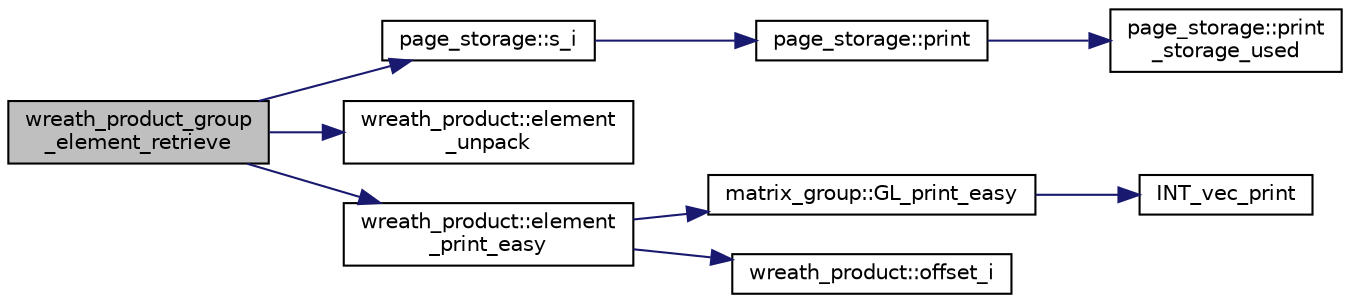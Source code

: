 digraph "wreath_product_group_element_retrieve"
{
  edge [fontname="Helvetica",fontsize="10",labelfontname="Helvetica",labelfontsize="10"];
  node [fontname="Helvetica",fontsize="10",shape=record];
  rankdir="LR";
  Node9489 [label="wreath_product_group\l_element_retrieve",height=0.2,width=0.4,color="black", fillcolor="grey75", style="filled", fontcolor="black"];
  Node9489 -> Node9490 [color="midnightblue",fontsize="10",style="solid",fontname="Helvetica"];
  Node9490 [label="page_storage::s_i",height=0.2,width=0.4,color="black", fillcolor="white", style="filled",URL="$dc/d72/classpage__storage.html#aab89cc6a99b0a56d04255ae00e9a0849"];
  Node9490 -> Node9491 [color="midnightblue",fontsize="10",style="solid",fontname="Helvetica"];
  Node9491 [label="page_storage::print",height=0.2,width=0.4,color="black", fillcolor="white", style="filled",URL="$dc/d72/classpage__storage.html#a61e349f7431f6e16328bcfbc7e1d5633"];
  Node9491 -> Node9492 [color="midnightblue",fontsize="10",style="solid",fontname="Helvetica"];
  Node9492 [label="page_storage::print\l_storage_used",height=0.2,width=0.4,color="black", fillcolor="white", style="filled",URL="$dc/d72/classpage__storage.html#a719dd1f54fd300fbc94ca2b750ed4508"];
  Node9489 -> Node9493 [color="midnightblue",fontsize="10",style="solid",fontname="Helvetica"];
  Node9493 [label="wreath_product::element\l_unpack",height=0.2,width=0.4,color="black", fillcolor="white", style="filled",URL="$d8/dfa/classwreath__product.html#a542d7ad9105a829663e806dc898b747f"];
  Node9489 -> Node9494 [color="midnightblue",fontsize="10",style="solid",fontname="Helvetica"];
  Node9494 [label="wreath_product::element\l_print_easy",height=0.2,width=0.4,color="black", fillcolor="white", style="filled",URL="$d8/dfa/classwreath__product.html#aa1e82da5d4c019c0756b8ebf417ee9dc"];
  Node9494 -> Node9495 [color="midnightblue",fontsize="10",style="solid",fontname="Helvetica"];
  Node9495 [label="matrix_group::GL_print_easy",height=0.2,width=0.4,color="black", fillcolor="white", style="filled",URL="$d3/ded/classmatrix__group.html#a3e6f5c276210e8132523150fad82c57e"];
  Node9495 -> Node9496 [color="midnightblue",fontsize="10",style="solid",fontname="Helvetica"];
  Node9496 [label="INT_vec_print",height=0.2,width=0.4,color="black", fillcolor="white", style="filled",URL="$df/dbf/sajeeb_8_c.html#a79a5901af0b47dd0d694109543c027fe"];
  Node9494 -> Node9497 [color="midnightblue",fontsize="10",style="solid",fontname="Helvetica"];
  Node9497 [label="wreath_product::offset_i",height=0.2,width=0.4,color="black", fillcolor="white", style="filled",URL="$d8/dfa/classwreath__product.html#a081d6eed767bdd84bc74e555815641c6"];
}
